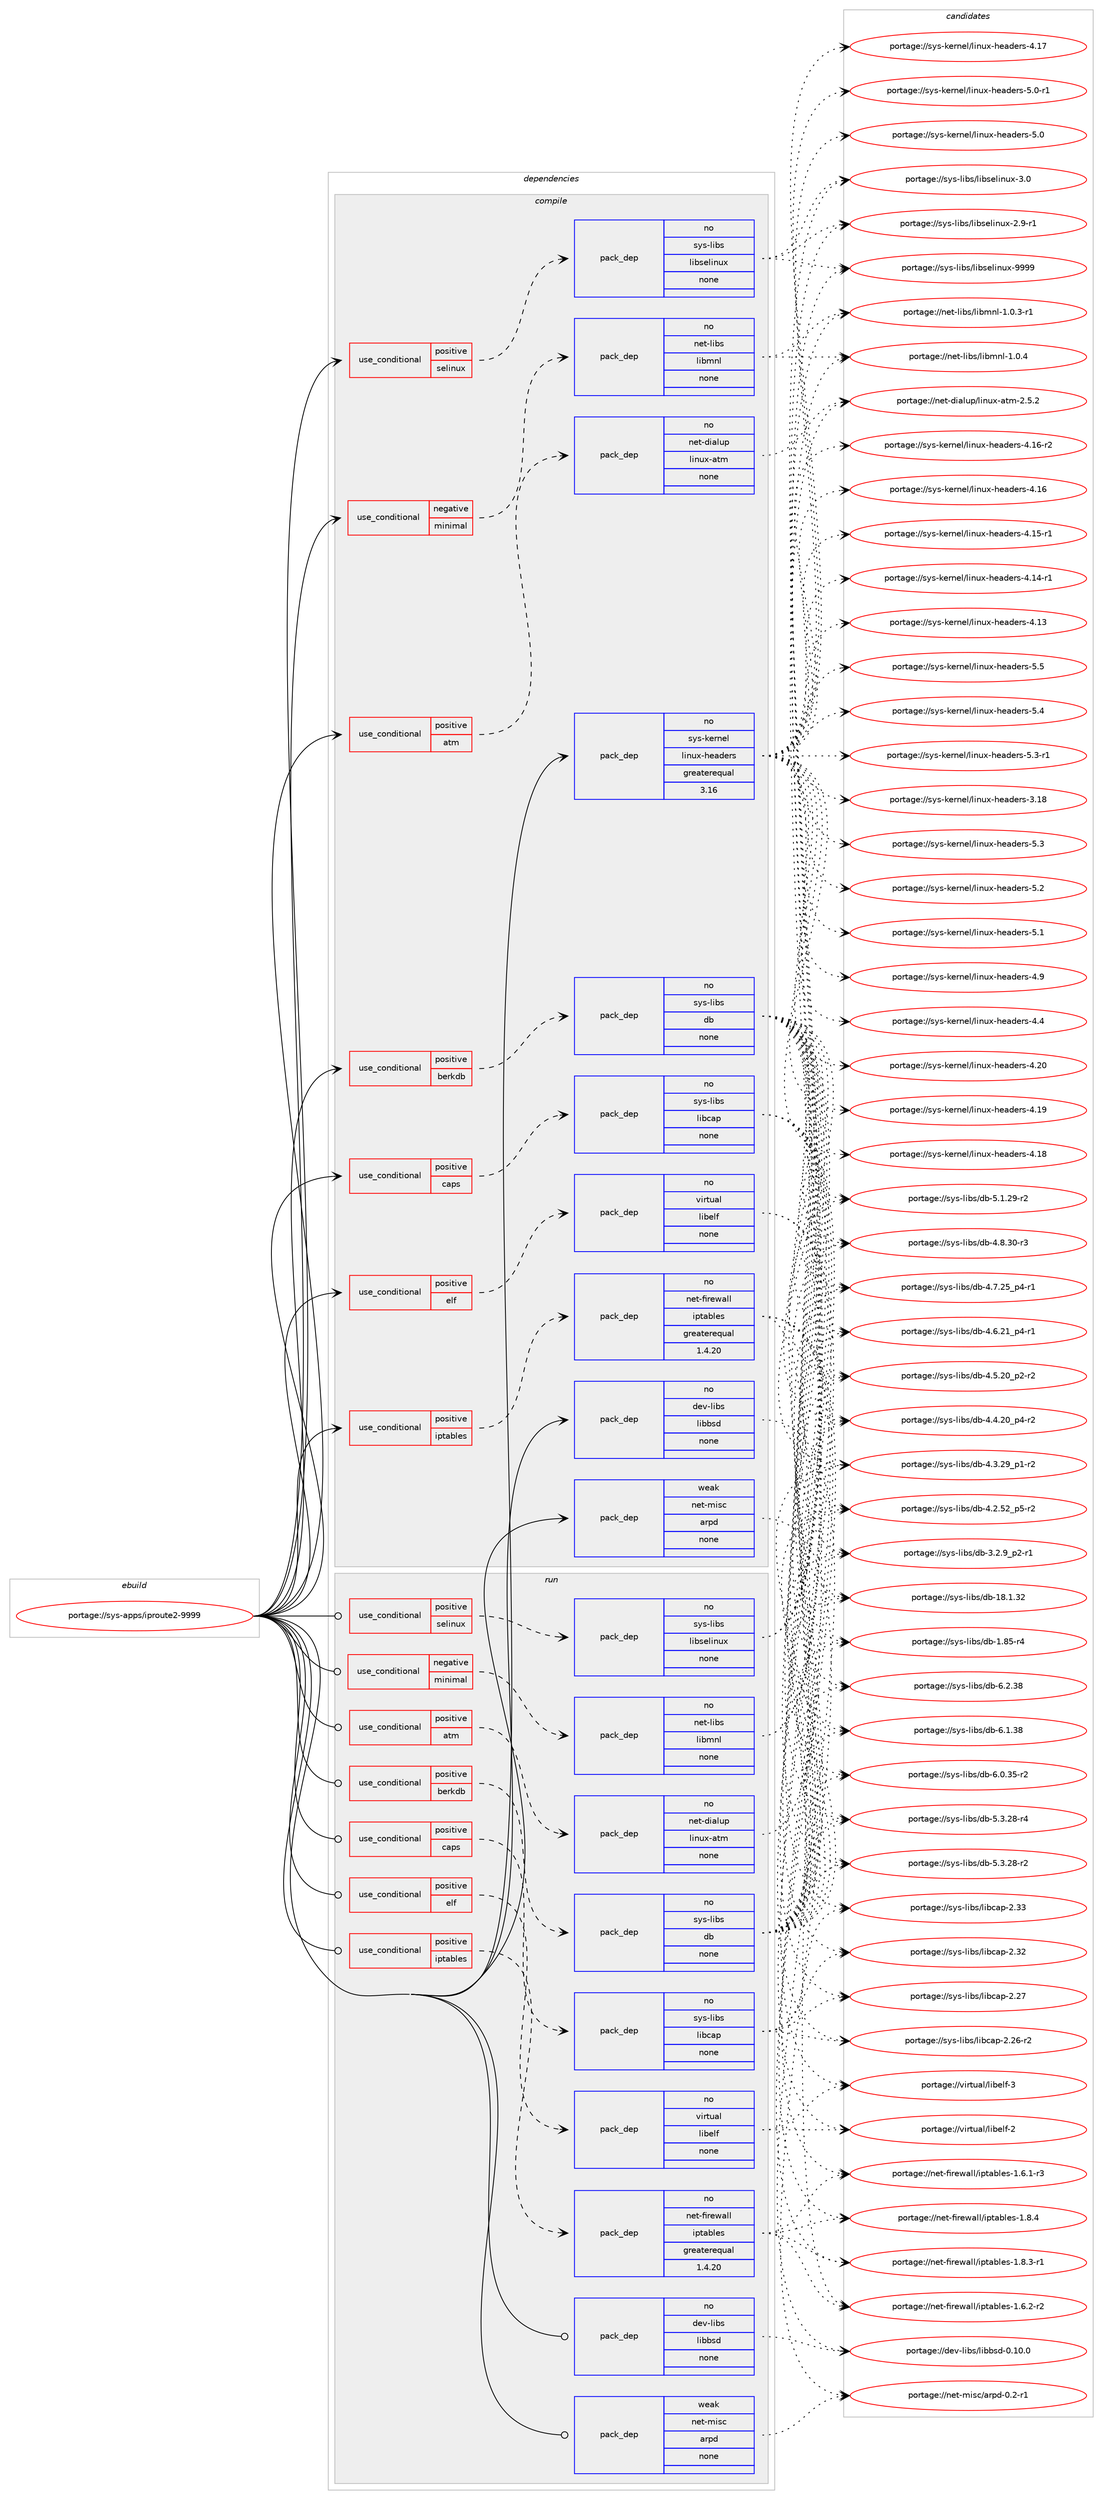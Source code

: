 digraph prolog {

# *************
# Graph options
# *************

newrank=true;
concentrate=true;
compound=true;
graph [rankdir=LR,fontname=Helvetica,fontsize=10,ranksep=1.5];#, ranksep=2.5, nodesep=0.2];
edge  [arrowhead=vee];
node  [fontname=Helvetica,fontsize=10];

# **********
# The ebuild
# **********

subgraph cluster_leftcol {
color=gray;
rank=same;
label=<<i>ebuild</i>>;
id [label="portage://sys-apps/iproute2-9999", color=red, width=4, href="../sys-apps/iproute2-9999.svg"];
}

# ****************
# The dependencies
# ****************

subgraph cluster_midcol {
color=gray;
label=<<i>dependencies</i>>;
subgraph cluster_compile {
fillcolor="#eeeeee";
style=filled;
label=<<i>compile</i>>;
subgraph cond8016 {
dependency38851 [label=<<TABLE BORDER="0" CELLBORDER="1" CELLSPACING="0" CELLPADDING="4"><TR><TD ROWSPAN="3" CELLPADDING="10">use_conditional</TD></TR><TR><TD>negative</TD></TR><TR><TD>minimal</TD></TR></TABLE>>, shape=none, color=red];
subgraph pack29910 {
dependency38852 [label=<<TABLE BORDER="0" CELLBORDER="1" CELLSPACING="0" CELLPADDING="4" WIDTH="220"><TR><TD ROWSPAN="6" CELLPADDING="30">pack_dep</TD></TR><TR><TD WIDTH="110">no</TD></TR><TR><TD>net-libs</TD></TR><TR><TD>libmnl</TD></TR><TR><TD>none</TD></TR><TR><TD></TD></TR></TABLE>>, shape=none, color=blue];
}
dependency38851:e -> dependency38852:w [weight=20,style="dashed",arrowhead="vee"];
}
id:e -> dependency38851:w [weight=20,style="solid",arrowhead="vee"];
subgraph cond8017 {
dependency38853 [label=<<TABLE BORDER="0" CELLBORDER="1" CELLSPACING="0" CELLPADDING="4"><TR><TD ROWSPAN="3" CELLPADDING="10">use_conditional</TD></TR><TR><TD>positive</TD></TR><TR><TD>atm</TD></TR></TABLE>>, shape=none, color=red];
subgraph pack29911 {
dependency38854 [label=<<TABLE BORDER="0" CELLBORDER="1" CELLSPACING="0" CELLPADDING="4" WIDTH="220"><TR><TD ROWSPAN="6" CELLPADDING="30">pack_dep</TD></TR><TR><TD WIDTH="110">no</TD></TR><TR><TD>net-dialup</TD></TR><TR><TD>linux-atm</TD></TR><TR><TD>none</TD></TR><TR><TD></TD></TR></TABLE>>, shape=none, color=blue];
}
dependency38853:e -> dependency38854:w [weight=20,style="dashed",arrowhead="vee"];
}
id:e -> dependency38853:w [weight=20,style="solid",arrowhead="vee"];
subgraph cond8018 {
dependency38855 [label=<<TABLE BORDER="0" CELLBORDER="1" CELLSPACING="0" CELLPADDING="4"><TR><TD ROWSPAN="3" CELLPADDING="10">use_conditional</TD></TR><TR><TD>positive</TD></TR><TR><TD>berkdb</TD></TR></TABLE>>, shape=none, color=red];
subgraph pack29912 {
dependency38856 [label=<<TABLE BORDER="0" CELLBORDER="1" CELLSPACING="0" CELLPADDING="4" WIDTH="220"><TR><TD ROWSPAN="6" CELLPADDING="30">pack_dep</TD></TR><TR><TD WIDTH="110">no</TD></TR><TR><TD>sys-libs</TD></TR><TR><TD>db</TD></TR><TR><TD>none</TD></TR><TR><TD></TD></TR></TABLE>>, shape=none, color=blue];
}
dependency38855:e -> dependency38856:w [weight=20,style="dashed",arrowhead="vee"];
}
id:e -> dependency38855:w [weight=20,style="solid",arrowhead="vee"];
subgraph cond8019 {
dependency38857 [label=<<TABLE BORDER="0" CELLBORDER="1" CELLSPACING="0" CELLPADDING="4"><TR><TD ROWSPAN="3" CELLPADDING="10">use_conditional</TD></TR><TR><TD>positive</TD></TR><TR><TD>caps</TD></TR></TABLE>>, shape=none, color=red];
subgraph pack29913 {
dependency38858 [label=<<TABLE BORDER="0" CELLBORDER="1" CELLSPACING="0" CELLPADDING="4" WIDTH="220"><TR><TD ROWSPAN="6" CELLPADDING="30">pack_dep</TD></TR><TR><TD WIDTH="110">no</TD></TR><TR><TD>sys-libs</TD></TR><TR><TD>libcap</TD></TR><TR><TD>none</TD></TR><TR><TD></TD></TR></TABLE>>, shape=none, color=blue];
}
dependency38857:e -> dependency38858:w [weight=20,style="dashed",arrowhead="vee"];
}
id:e -> dependency38857:w [weight=20,style="solid",arrowhead="vee"];
subgraph cond8020 {
dependency38859 [label=<<TABLE BORDER="0" CELLBORDER="1" CELLSPACING="0" CELLPADDING="4"><TR><TD ROWSPAN="3" CELLPADDING="10">use_conditional</TD></TR><TR><TD>positive</TD></TR><TR><TD>elf</TD></TR></TABLE>>, shape=none, color=red];
subgraph pack29914 {
dependency38860 [label=<<TABLE BORDER="0" CELLBORDER="1" CELLSPACING="0" CELLPADDING="4" WIDTH="220"><TR><TD ROWSPAN="6" CELLPADDING="30">pack_dep</TD></TR><TR><TD WIDTH="110">no</TD></TR><TR><TD>virtual</TD></TR><TR><TD>libelf</TD></TR><TR><TD>none</TD></TR><TR><TD></TD></TR></TABLE>>, shape=none, color=blue];
}
dependency38859:e -> dependency38860:w [weight=20,style="dashed",arrowhead="vee"];
}
id:e -> dependency38859:w [weight=20,style="solid",arrowhead="vee"];
subgraph cond8021 {
dependency38861 [label=<<TABLE BORDER="0" CELLBORDER="1" CELLSPACING="0" CELLPADDING="4"><TR><TD ROWSPAN="3" CELLPADDING="10">use_conditional</TD></TR><TR><TD>positive</TD></TR><TR><TD>iptables</TD></TR></TABLE>>, shape=none, color=red];
subgraph pack29915 {
dependency38862 [label=<<TABLE BORDER="0" CELLBORDER="1" CELLSPACING="0" CELLPADDING="4" WIDTH="220"><TR><TD ROWSPAN="6" CELLPADDING="30">pack_dep</TD></TR><TR><TD WIDTH="110">no</TD></TR><TR><TD>net-firewall</TD></TR><TR><TD>iptables</TD></TR><TR><TD>greaterequal</TD></TR><TR><TD>1.4.20</TD></TR></TABLE>>, shape=none, color=blue];
}
dependency38861:e -> dependency38862:w [weight=20,style="dashed",arrowhead="vee"];
}
id:e -> dependency38861:w [weight=20,style="solid",arrowhead="vee"];
subgraph cond8022 {
dependency38863 [label=<<TABLE BORDER="0" CELLBORDER="1" CELLSPACING="0" CELLPADDING="4"><TR><TD ROWSPAN="3" CELLPADDING="10">use_conditional</TD></TR><TR><TD>positive</TD></TR><TR><TD>selinux</TD></TR></TABLE>>, shape=none, color=red];
subgraph pack29916 {
dependency38864 [label=<<TABLE BORDER="0" CELLBORDER="1" CELLSPACING="0" CELLPADDING="4" WIDTH="220"><TR><TD ROWSPAN="6" CELLPADDING="30">pack_dep</TD></TR><TR><TD WIDTH="110">no</TD></TR><TR><TD>sys-libs</TD></TR><TR><TD>libselinux</TD></TR><TR><TD>none</TD></TR><TR><TD></TD></TR></TABLE>>, shape=none, color=blue];
}
dependency38863:e -> dependency38864:w [weight=20,style="dashed",arrowhead="vee"];
}
id:e -> dependency38863:w [weight=20,style="solid",arrowhead="vee"];
subgraph pack29917 {
dependency38865 [label=<<TABLE BORDER="0" CELLBORDER="1" CELLSPACING="0" CELLPADDING="4" WIDTH="220"><TR><TD ROWSPAN="6" CELLPADDING="30">pack_dep</TD></TR><TR><TD WIDTH="110">no</TD></TR><TR><TD>dev-libs</TD></TR><TR><TD>libbsd</TD></TR><TR><TD>none</TD></TR><TR><TD></TD></TR></TABLE>>, shape=none, color=blue];
}
id:e -> dependency38865:w [weight=20,style="solid",arrowhead="vee"];
subgraph pack29918 {
dependency38866 [label=<<TABLE BORDER="0" CELLBORDER="1" CELLSPACING="0" CELLPADDING="4" WIDTH="220"><TR><TD ROWSPAN="6" CELLPADDING="30">pack_dep</TD></TR><TR><TD WIDTH="110">no</TD></TR><TR><TD>sys-kernel</TD></TR><TR><TD>linux-headers</TD></TR><TR><TD>greaterequal</TD></TR><TR><TD>3.16</TD></TR></TABLE>>, shape=none, color=blue];
}
id:e -> dependency38866:w [weight=20,style="solid",arrowhead="vee"];
subgraph pack29919 {
dependency38867 [label=<<TABLE BORDER="0" CELLBORDER="1" CELLSPACING="0" CELLPADDING="4" WIDTH="220"><TR><TD ROWSPAN="6" CELLPADDING="30">pack_dep</TD></TR><TR><TD WIDTH="110">weak</TD></TR><TR><TD>net-misc</TD></TR><TR><TD>arpd</TD></TR><TR><TD>none</TD></TR><TR><TD></TD></TR></TABLE>>, shape=none, color=blue];
}
id:e -> dependency38867:w [weight=20,style="solid",arrowhead="vee"];
}
subgraph cluster_compileandrun {
fillcolor="#eeeeee";
style=filled;
label=<<i>compile and run</i>>;
}
subgraph cluster_run {
fillcolor="#eeeeee";
style=filled;
label=<<i>run</i>>;
subgraph cond8023 {
dependency38868 [label=<<TABLE BORDER="0" CELLBORDER="1" CELLSPACING="0" CELLPADDING="4"><TR><TD ROWSPAN="3" CELLPADDING="10">use_conditional</TD></TR><TR><TD>negative</TD></TR><TR><TD>minimal</TD></TR></TABLE>>, shape=none, color=red];
subgraph pack29920 {
dependency38869 [label=<<TABLE BORDER="0" CELLBORDER="1" CELLSPACING="0" CELLPADDING="4" WIDTH="220"><TR><TD ROWSPAN="6" CELLPADDING="30">pack_dep</TD></TR><TR><TD WIDTH="110">no</TD></TR><TR><TD>net-libs</TD></TR><TR><TD>libmnl</TD></TR><TR><TD>none</TD></TR><TR><TD></TD></TR></TABLE>>, shape=none, color=blue];
}
dependency38868:e -> dependency38869:w [weight=20,style="dashed",arrowhead="vee"];
}
id:e -> dependency38868:w [weight=20,style="solid",arrowhead="odot"];
subgraph cond8024 {
dependency38870 [label=<<TABLE BORDER="0" CELLBORDER="1" CELLSPACING="0" CELLPADDING="4"><TR><TD ROWSPAN="3" CELLPADDING="10">use_conditional</TD></TR><TR><TD>positive</TD></TR><TR><TD>atm</TD></TR></TABLE>>, shape=none, color=red];
subgraph pack29921 {
dependency38871 [label=<<TABLE BORDER="0" CELLBORDER="1" CELLSPACING="0" CELLPADDING="4" WIDTH="220"><TR><TD ROWSPAN="6" CELLPADDING="30">pack_dep</TD></TR><TR><TD WIDTH="110">no</TD></TR><TR><TD>net-dialup</TD></TR><TR><TD>linux-atm</TD></TR><TR><TD>none</TD></TR><TR><TD></TD></TR></TABLE>>, shape=none, color=blue];
}
dependency38870:e -> dependency38871:w [weight=20,style="dashed",arrowhead="vee"];
}
id:e -> dependency38870:w [weight=20,style="solid",arrowhead="odot"];
subgraph cond8025 {
dependency38872 [label=<<TABLE BORDER="0" CELLBORDER="1" CELLSPACING="0" CELLPADDING="4"><TR><TD ROWSPAN="3" CELLPADDING="10">use_conditional</TD></TR><TR><TD>positive</TD></TR><TR><TD>berkdb</TD></TR></TABLE>>, shape=none, color=red];
subgraph pack29922 {
dependency38873 [label=<<TABLE BORDER="0" CELLBORDER="1" CELLSPACING="0" CELLPADDING="4" WIDTH="220"><TR><TD ROWSPAN="6" CELLPADDING="30">pack_dep</TD></TR><TR><TD WIDTH="110">no</TD></TR><TR><TD>sys-libs</TD></TR><TR><TD>db</TD></TR><TR><TD>none</TD></TR><TR><TD></TD></TR></TABLE>>, shape=none, color=blue];
}
dependency38872:e -> dependency38873:w [weight=20,style="dashed",arrowhead="vee"];
}
id:e -> dependency38872:w [weight=20,style="solid",arrowhead="odot"];
subgraph cond8026 {
dependency38874 [label=<<TABLE BORDER="0" CELLBORDER="1" CELLSPACING="0" CELLPADDING="4"><TR><TD ROWSPAN="3" CELLPADDING="10">use_conditional</TD></TR><TR><TD>positive</TD></TR><TR><TD>caps</TD></TR></TABLE>>, shape=none, color=red];
subgraph pack29923 {
dependency38875 [label=<<TABLE BORDER="0" CELLBORDER="1" CELLSPACING="0" CELLPADDING="4" WIDTH="220"><TR><TD ROWSPAN="6" CELLPADDING="30">pack_dep</TD></TR><TR><TD WIDTH="110">no</TD></TR><TR><TD>sys-libs</TD></TR><TR><TD>libcap</TD></TR><TR><TD>none</TD></TR><TR><TD></TD></TR></TABLE>>, shape=none, color=blue];
}
dependency38874:e -> dependency38875:w [weight=20,style="dashed",arrowhead="vee"];
}
id:e -> dependency38874:w [weight=20,style="solid",arrowhead="odot"];
subgraph cond8027 {
dependency38876 [label=<<TABLE BORDER="0" CELLBORDER="1" CELLSPACING="0" CELLPADDING="4"><TR><TD ROWSPAN="3" CELLPADDING="10">use_conditional</TD></TR><TR><TD>positive</TD></TR><TR><TD>elf</TD></TR></TABLE>>, shape=none, color=red];
subgraph pack29924 {
dependency38877 [label=<<TABLE BORDER="0" CELLBORDER="1" CELLSPACING="0" CELLPADDING="4" WIDTH="220"><TR><TD ROWSPAN="6" CELLPADDING="30">pack_dep</TD></TR><TR><TD WIDTH="110">no</TD></TR><TR><TD>virtual</TD></TR><TR><TD>libelf</TD></TR><TR><TD>none</TD></TR><TR><TD></TD></TR></TABLE>>, shape=none, color=blue];
}
dependency38876:e -> dependency38877:w [weight=20,style="dashed",arrowhead="vee"];
}
id:e -> dependency38876:w [weight=20,style="solid",arrowhead="odot"];
subgraph cond8028 {
dependency38878 [label=<<TABLE BORDER="0" CELLBORDER="1" CELLSPACING="0" CELLPADDING="4"><TR><TD ROWSPAN="3" CELLPADDING="10">use_conditional</TD></TR><TR><TD>positive</TD></TR><TR><TD>iptables</TD></TR></TABLE>>, shape=none, color=red];
subgraph pack29925 {
dependency38879 [label=<<TABLE BORDER="0" CELLBORDER="1" CELLSPACING="0" CELLPADDING="4" WIDTH="220"><TR><TD ROWSPAN="6" CELLPADDING="30">pack_dep</TD></TR><TR><TD WIDTH="110">no</TD></TR><TR><TD>net-firewall</TD></TR><TR><TD>iptables</TD></TR><TR><TD>greaterequal</TD></TR><TR><TD>1.4.20</TD></TR></TABLE>>, shape=none, color=blue];
}
dependency38878:e -> dependency38879:w [weight=20,style="dashed",arrowhead="vee"];
}
id:e -> dependency38878:w [weight=20,style="solid",arrowhead="odot"];
subgraph cond8029 {
dependency38880 [label=<<TABLE BORDER="0" CELLBORDER="1" CELLSPACING="0" CELLPADDING="4"><TR><TD ROWSPAN="3" CELLPADDING="10">use_conditional</TD></TR><TR><TD>positive</TD></TR><TR><TD>selinux</TD></TR></TABLE>>, shape=none, color=red];
subgraph pack29926 {
dependency38881 [label=<<TABLE BORDER="0" CELLBORDER="1" CELLSPACING="0" CELLPADDING="4" WIDTH="220"><TR><TD ROWSPAN="6" CELLPADDING="30">pack_dep</TD></TR><TR><TD WIDTH="110">no</TD></TR><TR><TD>sys-libs</TD></TR><TR><TD>libselinux</TD></TR><TR><TD>none</TD></TR><TR><TD></TD></TR></TABLE>>, shape=none, color=blue];
}
dependency38880:e -> dependency38881:w [weight=20,style="dashed",arrowhead="vee"];
}
id:e -> dependency38880:w [weight=20,style="solid",arrowhead="odot"];
subgraph pack29927 {
dependency38882 [label=<<TABLE BORDER="0" CELLBORDER="1" CELLSPACING="0" CELLPADDING="4" WIDTH="220"><TR><TD ROWSPAN="6" CELLPADDING="30">pack_dep</TD></TR><TR><TD WIDTH="110">no</TD></TR><TR><TD>dev-libs</TD></TR><TR><TD>libbsd</TD></TR><TR><TD>none</TD></TR><TR><TD></TD></TR></TABLE>>, shape=none, color=blue];
}
id:e -> dependency38882:w [weight=20,style="solid",arrowhead="odot"];
subgraph pack29928 {
dependency38883 [label=<<TABLE BORDER="0" CELLBORDER="1" CELLSPACING="0" CELLPADDING="4" WIDTH="220"><TR><TD ROWSPAN="6" CELLPADDING="30">pack_dep</TD></TR><TR><TD WIDTH="110">weak</TD></TR><TR><TD>net-misc</TD></TR><TR><TD>arpd</TD></TR><TR><TD>none</TD></TR><TR><TD></TD></TR></TABLE>>, shape=none, color=blue];
}
id:e -> dependency38883:w [weight=20,style="solid",arrowhead="odot"];
}
}

# **************
# The candidates
# **************

subgraph cluster_choices {
rank=same;
color=gray;
label=<<i>candidates</i>>;

subgraph choice29910 {
color=black;
nodesep=1;
choice11010111645108105981154710810598109110108454946484652 [label="portage://net-libs/libmnl-1.0.4", color=red, width=4,href="../net-libs/libmnl-1.0.4.svg"];
choice110101116451081059811547108105981091101084549464846514511449 [label="portage://net-libs/libmnl-1.0.3-r1", color=red, width=4,href="../net-libs/libmnl-1.0.3-r1.svg"];
dependency38852:e -> choice11010111645108105981154710810598109110108454946484652:w [style=dotted,weight="100"];
dependency38852:e -> choice110101116451081059811547108105981091101084549464846514511449:w [style=dotted,weight="100"];
}
subgraph choice29911 {
color=black;
nodesep=1;
choice1101011164510010597108117112471081051101171204597116109455046534650 [label="portage://net-dialup/linux-atm-2.5.2", color=red, width=4,href="../net-dialup/linux-atm-2.5.2.svg"];
dependency38854:e -> choice1101011164510010597108117112471081051101171204597116109455046534650:w [style=dotted,weight="100"];
}
subgraph choice29912 {
color=black;
nodesep=1;
choice1151211154510810598115471009845544650465156 [label="portage://sys-libs/db-6.2.38", color=red, width=4,href="../sys-libs/db-6.2.38.svg"];
choice1151211154510810598115471009845544649465156 [label="portage://sys-libs/db-6.1.38", color=red, width=4,href="../sys-libs/db-6.1.38.svg"];
choice11512111545108105981154710098455446484651534511450 [label="portage://sys-libs/db-6.0.35-r2", color=red, width=4,href="../sys-libs/db-6.0.35-r2.svg"];
choice11512111545108105981154710098455346514650564511452 [label="portage://sys-libs/db-5.3.28-r4", color=red, width=4,href="../sys-libs/db-5.3.28-r4.svg"];
choice11512111545108105981154710098455346514650564511450 [label="portage://sys-libs/db-5.3.28-r2", color=red, width=4,href="../sys-libs/db-5.3.28-r2.svg"];
choice11512111545108105981154710098455346494650574511450 [label="portage://sys-libs/db-5.1.29-r2", color=red, width=4,href="../sys-libs/db-5.1.29-r2.svg"];
choice11512111545108105981154710098455246564651484511451 [label="portage://sys-libs/db-4.8.30-r3", color=red, width=4,href="../sys-libs/db-4.8.30-r3.svg"];
choice115121115451081059811547100984552465546505395112524511449 [label="portage://sys-libs/db-4.7.25_p4-r1", color=red, width=4,href="../sys-libs/db-4.7.25_p4-r1.svg"];
choice115121115451081059811547100984552465446504995112524511449 [label="portage://sys-libs/db-4.6.21_p4-r1", color=red, width=4,href="../sys-libs/db-4.6.21_p4-r1.svg"];
choice115121115451081059811547100984552465346504895112504511450 [label="portage://sys-libs/db-4.5.20_p2-r2", color=red, width=4,href="../sys-libs/db-4.5.20_p2-r2.svg"];
choice115121115451081059811547100984552465246504895112524511450 [label="portage://sys-libs/db-4.4.20_p4-r2", color=red, width=4,href="../sys-libs/db-4.4.20_p4-r2.svg"];
choice115121115451081059811547100984552465146505795112494511450 [label="portage://sys-libs/db-4.3.29_p1-r2", color=red, width=4,href="../sys-libs/db-4.3.29_p1-r2.svg"];
choice115121115451081059811547100984552465046535095112534511450 [label="portage://sys-libs/db-4.2.52_p5-r2", color=red, width=4,href="../sys-libs/db-4.2.52_p5-r2.svg"];
choice1151211154510810598115471009845514650465795112504511449 [label="portage://sys-libs/db-3.2.9_p2-r1", color=red, width=4,href="../sys-libs/db-3.2.9_p2-r1.svg"];
choice115121115451081059811547100984549564649465150 [label="portage://sys-libs/db-18.1.32", color=red, width=4,href="../sys-libs/db-18.1.32.svg"];
choice1151211154510810598115471009845494656534511452 [label="portage://sys-libs/db-1.85-r4", color=red, width=4,href="../sys-libs/db-1.85-r4.svg"];
dependency38856:e -> choice1151211154510810598115471009845544650465156:w [style=dotted,weight="100"];
dependency38856:e -> choice1151211154510810598115471009845544649465156:w [style=dotted,weight="100"];
dependency38856:e -> choice11512111545108105981154710098455446484651534511450:w [style=dotted,weight="100"];
dependency38856:e -> choice11512111545108105981154710098455346514650564511452:w [style=dotted,weight="100"];
dependency38856:e -> choice11512111545108105981154710098455346514650564511450:w [style=dotted,weight="100"];
dependency38856:e -> choice11512111545108105981154710098455346494650574511450:w [style=dotted,weight="100"];
dependency38856:e -> choice11512111545108105981154710098455246564651484511451:w [style=dotted,weight="100"];
dependency38856:e -> choice115121115451081059811547100984552465546505395112524511449:w [style=dotted,weight="100"];
dependency38856:e -> choice115121115451081059811547100984552465446504995112524511449:w [style=dotted,weight="100"];
dependency38856:e -> choice115121115451081059811547100984552465346504895112504511450:w [style=dotted,weight="100"];
dependency38856:e -> choice115121115451081059811547100984552465246504895112524511450:w [style=dotted,weight="100"];
dependency38856:e -> choice115121115451081059811547100984552465146505795112494511450:w [style=dotted,weight="100"];
dependency38856:e -> choice115121115451081059811547100984552465046535095112534511450:w [style=dotted,weight="100"];
dependency38856:e -> choice1151211154510810598115471009845514650465795112504511449:w [style=dotted,weight="100"];
dependency38856:e -> choice115121115451081059811547100984549564649465150:w [style=dotted,weight="100"];
dependency38856:e -> choice1151211154510810598115471009845494656534511452:w [style=dotted,weight="100"];
}
subgraph choice29913 {
color=black;
nodesep=1;
choice1151211154510810598115471081059899971124550465151 [label="portage://sys-libs/libcap-2.33", color=red, width=4,href="../sys-libs/libcap-2.33.svg"];
choice1151211154510810598115471081059899971124550465150 [label="portage://sys-libs/libcap-2.32", color=red, width=4,href="../sys-libs/libcap-2.32.svg"];
choice1151211154510810598115471081059899971124550465055 [label="portage://sys-libs/libcap-2.27", color=red, width=4,href="../sys-libs/libcap-2.27.svg"];
choice11512111545108105981154710810598999711245504650544511450 [label="portage://sys-libs/libcap-2.26-r2", color=red, width=4,href="../sys-libs/libcap-2.26-r2.svg"];
dependency38858:e -> choice1151211154510810598115471081059899971124550465151:w [style=dotted,weight="100"];
dependency38858:e -> choice1151211154510810598115471081059899971124550465150:w [style=dotted,weight="100"];
dependency38858:e -> choice1151211154510810598115471081059899971124550465055:w [style=dotted,weight="100"];
dependency38858:e -> choice11512111545108105981154710810598999711245504650544511450:w [style=dotted,weight="100"];
}
subgraph choice29914 {
color=black;
nodesep=1;
choice1181051141161179710847108105981011081024551 [label="portage://virtual/libelf-3", color=red, width=4,href="../virtual/libelf-3.svg"];
choice1181051141161179710847108105981011081024550 [label="portage://virtual/libelf-2", color=red, width=4,href="../virtual/libelf-2.svg"];
dependency38860:e -> choice1181051141161179710847108105981011081024551:w [style=dotted,weight="100"];
dependency38860:e -> choice1181051141161179710847108105981011081024550:w [style=dotted,weight="100"];
}
subgraph choice29915 {
color=black;
nodesep=1;
choice1101011164510210511410111997108108471051121169798108101115454946564652 [label="portage://net-firewall/iptables-1.8.4", color=red, width=4,href="../net-firewall/iptables-1.8.4.svg"];
choice11010111645102105114101119971081084710511211697981081011154549465646514511449 [label="portage://net-firewall/iptables-1.8.3-r1", color=red, width=4,href="../net-firewall/iptables-1.8.3-r1.svg"];
choice11010111645102105114101119971081084710511211697981081011154549465446504511450 [label="portage://net-firewall/iptables-1.6.2-r2", color=red, width=4,href="../net-firewall/iptables-1.6.2-r2.svg"];
choice11010111645102105114101119971081084710511211697981081011154549465446494511451 [label="portage://net-firewall/iptables-1.6.1-r3", color=red, width=4,href="../net-firewall/iptables-1.6.1-r3.svg"];
dependency38862:e -> choice1101011164510210511410111997108108471051121169798108101115454946564652:w [style=dotted,weight="100"];
dependency38862:e -> choice11010111645102105114101119971081084710511211697981081011154549465646514511449:w [style=dotted,weight="100"];
dependency38862:e -> choice11010111645102105114101119971081084710511211697981081011154549465446504511450:w [style=dotted,weight="100"];
dependency38862:e -> choice11010111645102105114101119971081084710511211697981081011154549465446494511451:w [style=dotted,weight="100"];
}
subgraph choice29916 {
color=black;
nodesep=1;
choice115121115451081059811547108105981151011081051101171204557575757 [label="portage://sys-libs/libselinux-9999", color=red, width=4,href="../sys-libs/libselinux-9999.svg"];
choice1151211154510810598115471081059811510110810511011712045514648 [label="portage://sys-libs/libselinux-3.0", color=red, width=4,href="../sys-libs/libselinux-3.0.svg"];
choice11512111545108105981154710810598115101108105110117120455046574511449 [label="portage://sys-libs/libselinux-2.9-r1", color=red, width=4,href="../sys-libs/libselinux-2.9-r1.svg"];
dependency38864:e -> choice115121115451081059811547108105981151011081051101171204557575757:w [style=dotted,weight="100"];
dependency38864:e -> choice1151211154510810598115471081059811510110810511011712045514648:w [style=dotted,weight="100"];
dependency38864:e -> choice11512111545108105981154710810598115101108105110117120455046574511449:w [style=dotted,weight="100"];
}
subgraph choice29917 {
color=black;
nodesep=1;
choice100101118451081059811547108105989811510045484649484648 [label="portage://dev-libs/libbsd-0.10.0", color=red, width=4,href="../dev-libs/libbsd-0.10.0.svg"];
dependency38865:e -> choice100101118451081059811547108105989811510045484649484648:w [style=dotted,weight="100"];
}
subgraph choice29918 {
color=black;
nodesep=1;
choice1151211154510710111411010110847108105110117120451041019710010111411545534653 [label="portage://sys-kernel/linux-headers-5.5", color=red, width=4,href="../sys-kernel/linux-headers-5.5.svg"];
choice1151211154510710111411010110847108105110117120451041019710010111411545534652 [label="portage://sys-kernel/linux-headers-5.4", color=red, width=4,href="../sys-kernel/linux-headers-5.4.svg"];
choice11512111545107101114110101108471081051101171204510410197100101114115455346514511449 [label="portage://sys-kernel/linux-headers-5.3-r1", color=red, width=4,href="../sys-kernel/linux-headers-5.3-r1.svg"];
choice1151211154510710111411010110847108105110117120451041019710010111411545534651 [label="portage://sys-kernel/linux-headers-5.3", color=red, width=4,href="../sys-kernel/linux-headers-5.3.svg"];
choice1151211154510710111411010110847108105110117120451041019710010111411545534650 [label="portage://sys-kernel/linux-headers-5.2", color=red, width=4,href="../sys-kernel/linux-headers-5.2.svg"];
choice1151211154510710111411010110847108105110117120451041019710010111411545534649 [label="portage://sys-kernel/linux-headers-5.1", color=red, width=4,href="../sys-kernel/linux-headers-5.1.svg"];
choice11512111545107101114110101108471081051101171204510410197100101114115455346484511449 [label="portage://sys-kernel/linux-headers-5.0-r1", color=red, width=4,href="../sys-kernel/linux-headers-5.0-r1.svg"];
choice1151211154510710111411010110847108105110117120451041019710010111411545534648 [label="portage://sys-kernel/linux-headers-5.0", color=red, width=4,href="../sys-kernel/linux-headers-5.0.svg"];
choice1151211154510710111411010110847108105110117120451041019710010111411545524657 [label="portage://sys-kernel/linux-headers-4.9", color=red, width=4,href="../sys-kernel/linux-headers-4.9.svg"];
choice1151211154510710111411010110847108105110117120451041019710010111411545524652 [label="portage://sys-kernel/linux-headers-4.4", color=red, width=4,href="../sys-kernel/linux-headers-4.4.svg"];
choice115121115451071011141101011084710810511011712045104101971001011141154552465048 [label="portage://sys-kernel/linux-headers-4.20", color=red, width=4,href="../sys-kernel/linux-headers-4.20.svg"];
choice115121115451071011141101011084710810511011712045104101971001011141154552464957 [label="portage://sys-kernel/linux-headers-4.19", color=red, width=4,href="../sys-kernel/linux-headers-4.19.svg"];
choice115121115451071011141101011084710810511011712045104101971001011141154552464956 [label="portage://sys-kernel/linux-headers-4.18", color=red, width=4,href="../sys-kernel/linux-headers-4.18.svg"];
choice115121115451071011141101011084710810511011712045104101971001011141154552464955 [label="portage://sys-kernel/linux-headers-4.17", color=red, width=4,href="../sys-kernel/linux-headers-4.17.svg"];
choice1151211154510710111411010110847108105110117120451041019710010111411545524649544511450 [label="portage://sys-kernel/linux-headers-4.16-r2", color=red, width=4,href="../sys-kernel/linux-headers-4.16-r2.svg"];
choice115121115451071011141101011084710810511011712045104101971001011141154552464954 [label="portage://sys-kernel/linux-headers-4.16", color=red, width=4,href="../sys-kernel/linux-headers-4.16.svg"];
choice1151211154510710111411010110847108105110117120451041019710010111411545524649534511449 [label="portage://sys-kernel/linux-headers-4.15-r1", color=red, width=4,href="../sys-kernel/linux-headers-4.15-r1.svg"];
choice1151211154510710111411010110847108105110117120451041019710010111411545524649524511449 [label="portage://sys-kernel/linux-headers-4.14-r1", color=red, width=4,href="../sys-kernel/linux-headers-4.14-r1.svg"];
choice115121115451071011141101011084710810511011712045104101971001011141154552464951 [label="portage://sys-kernel/linux-headers-4.13", color=red, width=4,href="../sys-kernel/linux-headers-4.13.svg"];
choice115121115451071011141101011084710810511011712045104101971001011141154551464956 [label="portage://sys-kernel/linux-headers-3.18", color=red, width=4,href="../sys-kernel/linux-headers-3.18.svg"];
dependency38866:e -> choice1151211154510710111411010110847108105110117120451041019710010111411545534653:w [style=dotted,weight="100"];
dependency38866:e -> choice1151211154510710111411010110847108105110117120451041019710010111411545534652:w [style=dotted,weight="100"];
dependency38866:e -> choice11512111545107101114110101108471081051101171204510410197100101114115455346514511449:w [style=dotted,weight="100"];
dependency38866:e -> choice1151211154510710111411010110847108105110117120451041019710010111411545534651:w [style=dotted,weight="100"];
dependency38866:e -> choice1151211154510710111411010110847108105110117120451041019710010111411545534650:w [style=dotted,weight="100"];
dependency38866:e -> choice1151211154510710111411010110847108105110117120451041019710010111411545534649:w [style=dotted,weight="100"];
dependency38866:e -> choice11512111545107101114110101108471081051101171204510410197100101114115455346484511449:w [style=dotted,weight="100"];
dependency38866:e -> choice1151211154510710111411010110847108105110117120451041019710010111411545534648:w [style=dotted,weight="100"];
dependency38866:e -> choice1151211154510710111411010110847108105110117120451041019710010111411545524657:w [style=dotted,weight="100"];
dependency38866:e -> choice1151211154510710111411010110847108105110117120451041019710010111411545524652:w [style=dotted,weight="100"];
dependency38866:e -> choice115121115451071011141101011084710810511011712045104101971001011141154552465048:w [style=dotted,weight="100"];
dependency38866:e -> choice115121115451071011141101011084710810511011712045104101971001011141154552464957:w [style=dotted,weight="100"];
dependency38866:e -> choice115121115451071011141101011084710810511011712045104101971001011141154552464956:w [style=dotted,weight="100"];
dependency38866:e -> choice115121115451071011141101011084710810511011712045104101971001011141154552464955:w [style=dotted,weight="100"];
dependency38866:e -> choice1151211154510710111411010110847108105110117120451041019710010111411545524649544511450:w [style=dotted,weight="100"];
dependency38866:e -> choice115121115451071011141101011084710810511011712045104101971001011141154552464954:w [style=dotted,weight="100"];
dependency38866:e -> choice1151211154510710111411010110847108105110117120451041019710010111411545524649534511449:w [style=dotted,weight="100"];
dependency38866:e -> choice1151211154510710111411010110847108105110117120451041019710010111411545524649524511449:w [style=dotted,weight="100"];
dependency38866:e -> choice115121115451071011141101011084710810511011712045104101971001011141154552464951:w [style=dotted,weight="100"];
dependency38866:e -> choice115121115451071011141101011084710810511011712045104101971001011141154551464956:w [style=dotted,weight="100"];
}
subgraph choice29919 {
color=black;
nodesep=1;
choice11010111645109105115994797114112100454846504511449 [label="portage://net-misc/arpd-0.2-r1", color=red, width=4,href="../net-misc/arpd-0.2-r1.svg"];
dependency38867:e -> choice11010111645109105115994797114112100454846504511449:w [style=dotted,weight="100"];
}
subgraph choice29920 {
color=black;
nodesep=1;
choice11010111645108105981154710810598109110108454946484652 [label="portage://net-libs/libmnl-1.0.4", color=red, width=4,href="../net-libs/libmnl-1.0.4.svg"];
choice110101116451081059811547108105981091101084549464846514511449 [label="portage://net-libs/libmnl-1.0.3-r1", color=red, width=4,href="../net-libs/libmnl-1.0.3-r1.svg"];
dependency38869:e -> choice11010111645108105981154710810598109110108454946484652:w [style=dotted,weight="100"];
dependency38869:e -> choice110101116451081059811547108105981091101084549464846514511449:w [style=dotted,weight="100"];
}
subgraph choice29921 {
color=black;
nodesep=1;
choice1101011164510010597108117112471081051101171204597116109455046534650 [label="portage://net-dialup/linux-atm-2.5.2", color=red, width=4,href="../net-dialup/linux-atm-2.5.2.svg"];
dependency38871:e -> choice1101011164510010597108117112471081051101171204597116109455046534650:w [style=dotted,weight="100"];
}
subgraph choice29922 {
color=black;
nodesep=1;
choice1151211154510810598115471009845544650465156 [label="portage://sys-libs/db-6.2.38", color=red, width=4,href="../sys-libs/db-6.2.38.svg"];
choice1151211154510810598115471009845544649465156 [label="portage://sys-libs/db-6.1.38", color=red, width=4,href="../sys-libs/db-6.1.38.svg"];
choice11512111545108105981154710098455446484651534511450 [label="portage://sys-libs/db-6.0.35-r2", color=red, width=4,href="../sys-libs/db-6.0.35-r2.svg"];
choice11512111545108105981154710098455346514650564511452 [label="portage://sys-libs/db-5.3.28-r4", color=red, width=4,href="../sys-libs/db-5.3.28-r4.svg"];
choice11512111545108105981154710098455346514650564511450 [label="portage://sys-libs/db-5.3.28-r2", color=red, width=4,href="../sys-libs/db-5.3.28-r2.svg"];
choice11512111545108105981154710098455346494650574511450 [label="portage://sys-libs/db-5.1.29-r2", color=red, width=4,href="../sys-libs/db-5.1.29-r2.svg"];
choice11512111545108105981154710098455246564651484511451 [label="portage://sys-libs/db-4.8.30-r3", color=red, width=4,href="../sys-libs/db-4.8.30-r3.svg"];
choice115121115451081059811547100984552465546505395112524511449 [label="portage://sys-libs/db-4.7.25_p4-r1", color=red, width=4,href="../sys-libs/db-4.7.25_p4-r1.svg"];
choice115121115451081059811547100984552465446504995112524511449 [label="portage://sys-libs/db-4.6.21_p4-r1", color=red, width=4,href="../sys-libs/db-4.6.21_p4-r1.svg"];
choice115121115451081059811547100984552465346504895112504511450 [label="portage://sys-libs/db-4.5.20_p2-r2", color=red, width=4,href="../sys-libs/db-4.5.20_p2-r2.svg"];
choice115121115451081059811547100984552465246504895112524511450 [label="portage://sys-libs/db-4.4.20_p4-r2", color=red, width=4,href="../sys-libs/db-4.4.20_p4-r2.svg"];
choice115121115451081059811547100984552465146505795112494511450 [label="portage://sys-libs/db-4.3.29_p1-r2", color=red, width=4,href="../sys-libs/db-4.3.29_p1-r2.svg"];
choice115121115451081059811547100984552465046535095112534511450 [label="portage://sys-libs/db-4.2.52_p5-r2", color=red, width=4,href="../sys-libs/db-4.2.52_p5-r2.svg"];
choice1151211154510810598115471009845514650465795112504511449 [label="portage://sys-libs/db-3.2.9_p2-r1", color=red, width=4,href="../sys-libs/db-3.2.9_p2-r1.svg"];
choice115121115451081059811547100984549564649465150 [label="portage://sys-libs/db-18.1.32", color=red, width=4,href="../sys-libs/db-18.1.32.svg"];
choice1151211154510810598115471009845494656534511452 [label="portage://sys-libs/db-1.85-r4", color=red, width=4,href="../sys-libs/db-1.85-r4.svg"];
dependency38873:e -> choice1151211154510810598115471009845544650465156:w [style=dotted,weight="100"];
dependency38873:e -> choice1151211154510810598115471009845544649465156:w [style=dotted,weight="100"];
dependency38873:e -> choice11512111545108105981154710098455446484651534511450:w [style=dotted,weight="100"];
dependency38873:e -> choice11512111545108105981154710098455346514650564511452:w [style=dotted,weight="100"];
dependency38873:e -> choice11512111545108105981154710098455346514650564511450:w [style=dotted,weight="100"];
dependency38873:e -> choice11512111545108105981154710098455346494650574511450:w [style=dotted,weight="100"];
dependency38873:e -> choice11512111545108105981154710098455246564651484511451:w [style=dotted,weight="100"];
dependency38873:e -> choice115121115451081059811547100984552465546505395112524511449:w [style=dotted,weight="100"];
dependency38873:e -> choice115121115451081059811547100984552465446504995112524511449:w [style=dotted,weight="100"];
dependency38873:e -> choice115121115451081059811547100984552465346504895112504511450:w [style=dotted,weight="100"];
dependency38873:e -> choice115121115451081059811547100984552465246504895112524511450:w [style=dotted,weight="100"];
dependency38873:e -> choice115121115451081059811547100984552465146505795112494511450:w [style=dotted,weight="100"];
dependency38873:e -> choice115121115451081059811547100984552465046535095112534511450:w [style=dotted,weight="100"];
dependency38873:e -> choice1151211154510810598115471009845514650465795112504511449:w [style=dotted,weight="100"];
dependency38873:e -> choice115121115451081059811547100984549564649465150:w [style=dotted,weight="100"];
dependency38873:e -> choice1151211154510810598115471009845494656534511452:w [style=dotted,weight="100"];
}
subgraph choice29923 {
color=black;
nodesep=1;
choice1151211154510810598115471081059899971124550465151 [label="portage://sys-libs/libcap-2.33", color=red, width=4,href="../sys-libs/libcap-2.33.svg"];
choice1151211154510810598115471081059899971124550465150 [label="portage://sys-libs/libcap-2.32", color=red, width=4,href="../sys-libs/libcap-2.32.svg"];
choice1151211154510810598115471081059899971124550465055 [label="portage://sys-libs/libcap-2.27", color=red, width=4,href="../sys-libs/libcap-2.27.svg"];
choice11512111545108105981154710810598999711245504650544511450 [label="portage://sys-libs/libcap-2.26-r2", color=red, width=4,href="../sys-libs/libcap-2.26-r2.svg"];
dependency38875:e -> choice1151211154510810598115471081059899971124550465151:w [style=dotted,weight="100"];
dependency38875:e -> choice1151211154510810598115471081059899971124550465150:w [style=dotted,weight="100"];
dependency38875:e -> choice1151211154510810598115471081059899971124550465055:w [style=dotted,weight="100"];
dependency38875:e -> choice11512111545108105981154710810598999711245504650544511450:w [style=dotted,weight="100"];
}
subgraph choice29924 {
color=black;
nodesep=1;
choice1181051141161179710847108105981011081024551 [label="portage://virtual/libelf-3", color=red, width=4,href="../virtual/libelf-3.svg"];
choice1181051141161179710847108105981011081024550 [label="portage://virtual/libelf-2", color=red, width=4,href="../virtual/libelf-2.svg"];
dependency38877:e -> choice1181051141161179710847108105981011081024551:w [style=dotted,weight="100"];
dependency38877:e -> choice1181051141161179710847108105981011081024550:w [style=dotted,weight="100"];
}
subgraph choice29925 {
color=black;
nodesep=1;
choice1101011164510210511410111997108108471051121169798108101115454946564652 [label="portage://net-firewall/iptables-1.8.4", color=red, width=4,href="../net-firewall/iptables-1.8.4.svg"];
choice11010111645102105114101119971081084710511211697981081011154549465646514511449 [label="portage://net-firewall/iptables-1.8.3-r1", color=red, width=4,href="../net-firewall/iptables-1.8.3-r1.svg"];
choice11010111645102105114101119971081084710511211697981081011154549465446504511450 [label="portage://net-firewall/iptables-1.6.2-r2", color=red, width=4,href="../net-firewall/iptables-1.6.2-r2.svg"];
choice11010111645102105114101119971081084710511211697981081011154549465446494511451 [label="portage://net-firewall/iptables-1.6.1-r3", color=red, width=4,href="../net-firewall/iptables-1.6.1-r3.svg"];
dependency38879:e -> choice1101011164510210511410111997108108471051121169798108101115454946564652:w [style=dotted,weight="100"];
dependency38879:e -> choice11010111645102105114101119971081084710511211697981081011154549465646514511449:w [style=dotted,weight="100"];
dependency38879:e -> choice11010111645102105114101119971081084710511211697981081011154549465446504511450:w [style=dotted,weight="100"];
dependency38879:e -> choice11010111645102105114101119971081084710511211697981081011154549465446494511451:w [style=dotted,weight="100"];
}
subgraph choice29926 {
color=black;
nodesep=1;
choice115121115451081059811547108105981151011081051101171204557575757 [label="portage://sys-libs/libselinux-9999", color=red, width=4,href="../sys-libs/libselinux-9999.svg"];
choice1151211154510810598115471081059811510110810511011712045514648 [label="portage://sys-libs/libselinux-3.0", color=red, width=4,href="../sys-libs/libselinux-3.0.svg"];
choice11512111545108105981154710810598115101108105110117120455046574511449 [label="portage://sys-libs/libselinux-2.9-r1", color=red, width=4,href="../sys-libs/libselinux-2.9-r1.svg"];
dependency38881:e -> choice115121115451081059811547108105981151011081051101171204557575757:w [style=dotted,weight="100"];
dependency38881:e -> choice1151211154510810598115471081059811510110810511011712045514648:w [style=dotted,weight="100"];
dependency38881:e -> choice11512111545108105981154710810598115101108105110117120455046574511449:w [style=dotted,weight="100"];
}
subgraph choice29927 {
color=black;
nodesep=1;
choice100101118451081059811547108105989811510045484649484648 [label="portage://dev-libs/libbsd-0.10.0", color=red, width=4,href="../dev-libs/libbsd-0.10.0.svg"];
dependency38882:e -> choice100101118451081059811547108105989811510045484649484648:w [style=dotted,weight="100"];
}
subgraph choice29928 {
color=black;
nodesep=1;
choice11010111645109105115994797114112100454846504511449 [label="portage://net-misc/arpd-0.2-r1", color=red, width=4,href="../net-misc/arpd-0.2-r1.svg"];
dependency38883:e -> choice11010111645109105115994797114112100454846504511449:w [style=dotted,weight="100"];
}
}

}
